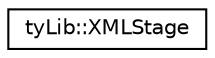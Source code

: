 digraph "Graphical Class Hierarchy"
{
  edge [fontname="Helvetica",fontsize="10",labelfontname="Helvetica",labelfontsize="10"];
  node [fontname="Helvetica",fontsize="10",shape=record];
  rankdir="LR";
  Node1 [label="tyLib::XMLStage",height=0.2,width=0.4,color="black", fillcolor="white", style="filled",URL="$structty_lib_1_1_x_m_l_stage.html",tooltip="Structure to represent an XML Stage. "];
}
